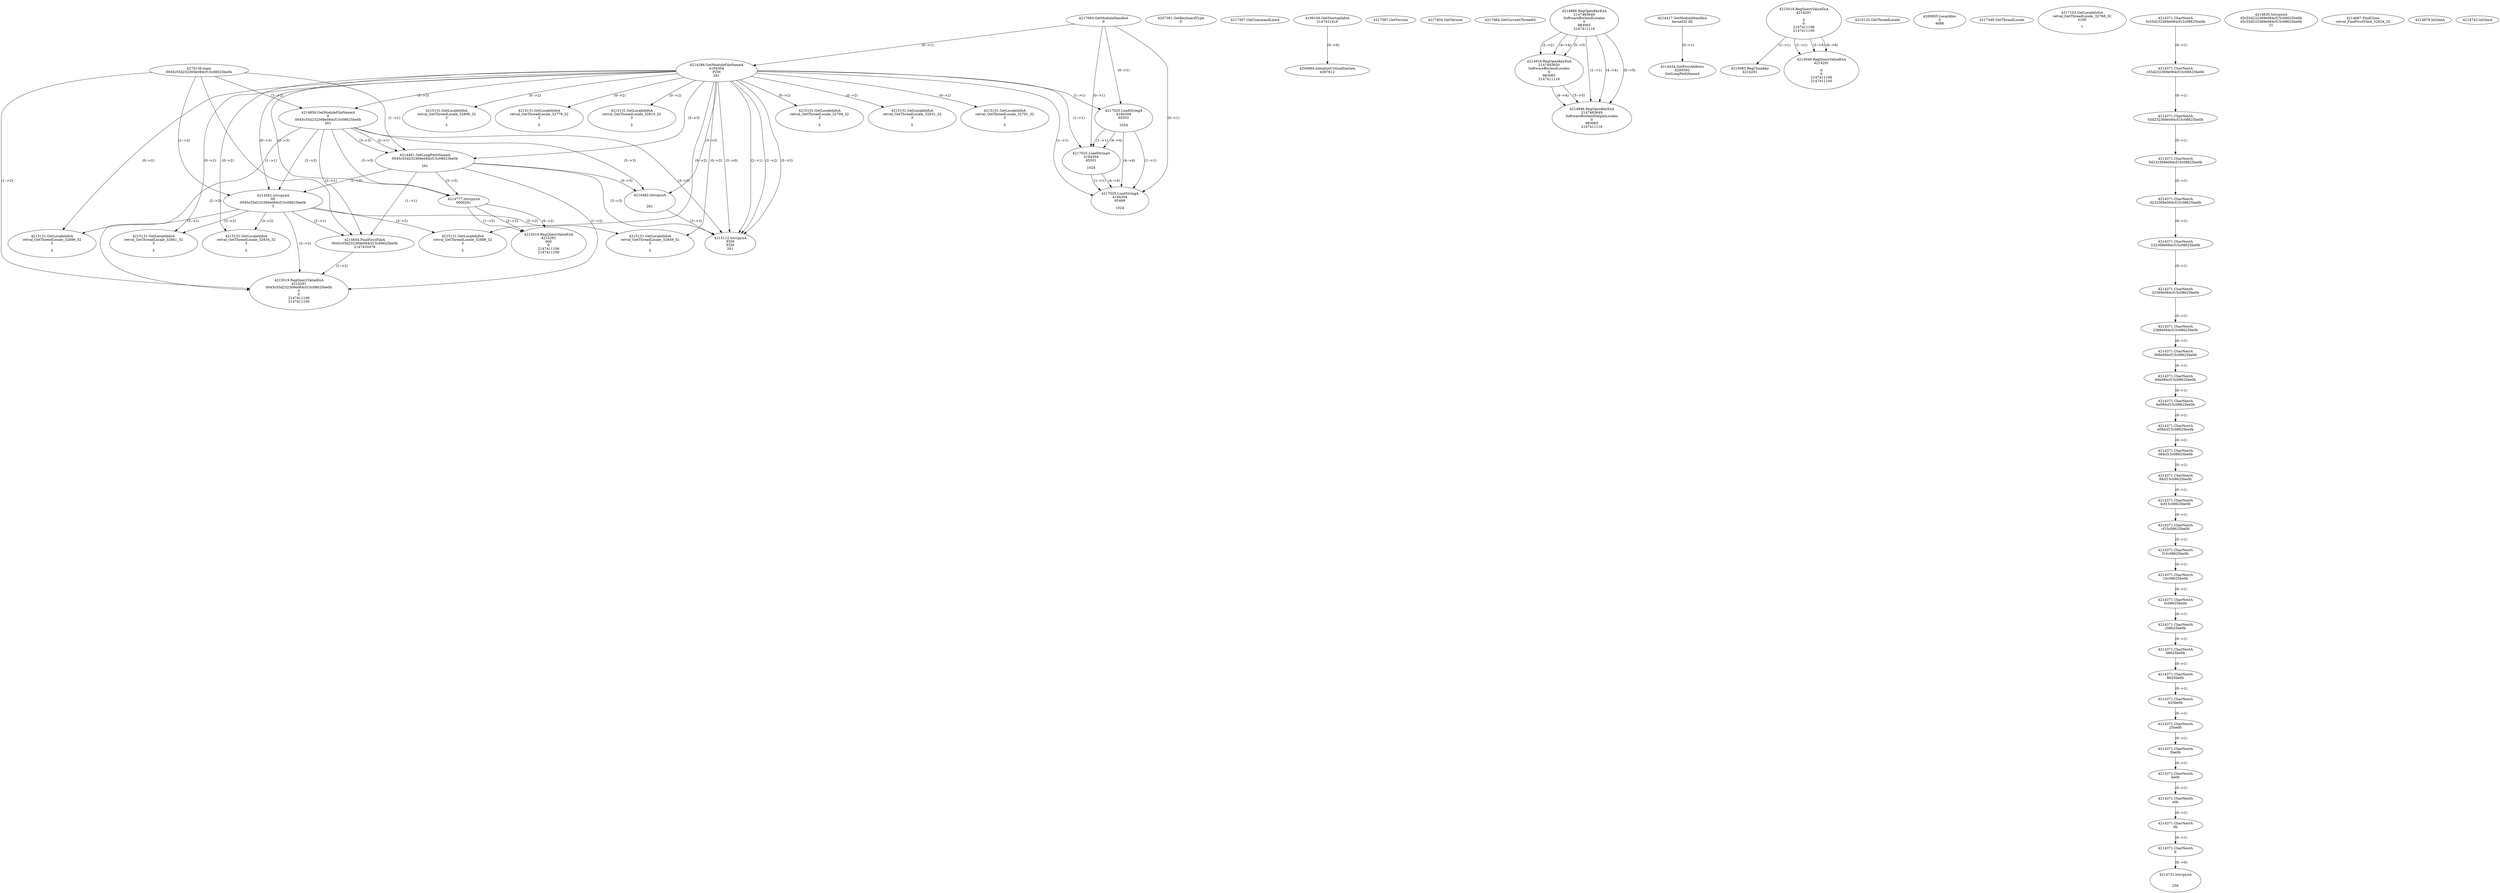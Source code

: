 // Global SCDG with merge call
digraph {
	0 [label="4270136.main
0045c55d232369e084cf15c08625be0b"]
	1 [label="4217684.GetModuleHandleA
0"]
	2 [label="4207361.GetKeyboardType
0"]
	3 [label="4217367.GetCommandLineA
"]
	4 [label="4199106.GetStartupInfoA
2147412416"]
	5 [label="4217387.GetVersion
"]
	6 [label="4217404.GetVersion
"]
	7 [label="4217464.GetCurrentThreadId
"]
	8 [label="4214286.GetModuleFileNameA
4194304
PZM
261"]
	1 -> 8 [label="(0-->1)"]
	9 [label="4214856.GetModuleFileNameA
0
0045c55d232369e084cf15c08625be0b
261"]
	0 -> 9 [label="(1-->2)"]
	8 -> 9 [label="(3-->3)"]
	10 [label="4214886.RegOpenKeyExA
2147483649
Software\Borland\Locales
0
983065
2147411116"]
	11 [label="4214916.RegOpenKeyExA
2147483650
Software\Borland\Locales
0
983065
2147411116"]
	10 -> 11 [label="(2-->2)"]
	10 -> 11 [label="(4-->4)"]
	10 -> 11 [label="(5-->5)"]
	12 [label="4214417.GetModuleHandleA
kernel32.dll"]
	13 [label="4214434.GetProcAddress
6295592
GetLongPathNameA"]
	12 -> 13 [label="(0-->1)"]
	14 [label="4214461.GetLongPathNameA
0045c55d232369e084cf15c08625be0b

261"]
	0 -> 14 [label="(1-->1)"]
	9 -> 14 [label="(2-->1)"]
	8 -> 14 [label="(3-->3)"]
	9 -> 14 [label="(3-->3)"]
	15 [label="4214482.lstrcpynA


261"]
	8 -> 15 [label="(3-->3)"]
	9 -> 15 [label="(3-->3)"]
	14 -> 15 [label="(3-->3)"]
	16 [label="4215019.RegQueryValueExA
4214291

0
0
2147411106
2147411100"]
	17 [label="4215083.RegCloseKey
4214291"]
	16 -> 17 [label="(1-->1)"]
	18 [label="4215112.lstrcpynA
PZM
PZM
261"]
	8 -> 18 [label="(2-->1)"]
	8 -> 18 [label="(2-->2)"]
	8 -> 18 [label="(3-->3)"]
	9 -> 18 [label="(3-->3)"]
	14 -> 18 [label="(3-->3)"]
	15 -> 18 [label="(3-->3)"]
	8 -> 18 [label="(2-->0)"]
	19 [label="4215125.GetThreadLocale
"]
	20 [label="4215131.GetLocaleInfoA
retval_GetThreadLocale_32810_32
3

5"]
	8 -> 20 [label="(0-->2)"]
	21 [label="4217025.LoadStringA
4194304
65502

1024"]
	1 -> 21 [label="(0-->1)"]
	8 -> 21 [label="(1-->1)"]
	22 [label="4217025.LoadStringA
4194304
65501

1024"]
	1 -> 22 [label="(0-->1)"]
	8 -> 22 [label="(1-->1)"]
	21 -> 22 [label="(1-->1)"]
	21 -> 22 [label="(4-->4)"]
	23 [label="4215049.RegQueryValueExA
4214291

0
0
2147411106
2147411100"]
	16 -> 23 [label="(1-->1)"]
	16 -> 23 [label="(5-->5)"]
	16 -> 23 [label="(6-->6)"]
	24 [label="4215131.GetLocaleInfoA
retval_GetThreadLocale_32794_32
3

5"]
	8 -> 24 [label="(0-->2)"]
	25 [label="4217025.LoadStringA
4194304
65499

1024"]
	1 -> 25 [label="(0-->1)"]
	8 -> 25 [label="(1-->1)"]
	21 -> 25 [label="(1-->1)"]
	22 -> 25 [label="(1-->1)"]
	21 -> 25 [label="(4-->4)"]
	22 -> 25 [label="(4-->4)"]
	26 [label="4200894.InitializeCriticalSection
4367812"]
	4 -> 26 [label="(0-->0)"]
	27 [label="4200955.LocalAlloc
0
4088"]
	28 [label="4217449.GetThreadLocale
"]
	29 [label="4217102.GetLocaleInfoA
retval_GetThreadLocale_32768_32
4100

7"]
	30 [label="4214946.RegOpenKeyExA
2147483649
Software\Borland\Delphi\Locales
0
983065
2147411116"]
	10 -> 30 [label="(1-->1)"]
	10 -> 30 [label="(4-->4)"]
	11 -> 30 [label="(4-->4)"]
	10 -> 30 [label="(5-->5)"]
	11 -> 30 [label="(5-->5)"]
	31 [label="4215131.GetLocaleInfoA
retval_GetThreadLocale_32931_32
3

5"]
	8 -> 31 [label="(0-->2)"]
	32 [label="4215131.GetLocaleInfoA
retval_GetThreadLocale_32791_32
3

5"]
	8 -> 32 [label="(0-->2)"]
	33 [label="4214582.lstrcpynA
00
0045c55d232369e084cf15c08625be0b
3"]
	0 -> 33 [label="(1-->2)"]
	9 -> 33 [label="(2-->2)"]
	14 -> 33 [label="(1-->2)"]
	8 -> 33 [label="(0-->3)"]
	34 [label="4214371.CharNextA
5c55d232369e084cf15c08625be0b"]
	35 [label="4214371.CharNextA
c55d232369e084cf15c08625be0b"]
	34 -> 35 [label="(0-->1)"]
	36 [label="4214371.CharNextA
55d232369e084cf15c08625be0b"]
	35 -> 36 [label="(0-->1)"]
	37 [label="4214371.CharNextA
5d232369e084cf15c08625be0b"]
	36 -> 37 [label="(0-->1)"]
	38 [label="4214371.CharNextA
d232369e084cf15c08625be0b"]
	37 -> 38 [label="(0-->1)"]
	39 [label="4214371.CharNextA
232369e084cf15c08625be0b"]
	38 -> 39 [label="(0-->1)"]
	40 [label="4214371.CharNextA
32369e084cf15c08625be0b"]
	39 -> 40 [label="(0-->1)"]
	41 [label="4214371.CharNextA
2369e084cf15c08625be0b"]
	40 -> 41 [label="(0-->1)"]
	42 [label="4214371.CharNextA
369e084cf15c08625be0b"]
	41 -> 42 [label="(0-->1)"]
	43 [label="4214371.CharNextA
69e084cf15c08625be0b"]
	42 -> 43 [label="(0-->1)"]
	44 [label="4214371.CharNextA
9e084cf15c08625be0b"]
	43 -> 44 [label="(0-->1)"]
	45 [label="4214371.CharNextA
e084cf15c08625be0b"]
	44 -> 45 [label="(0-->1)"]
	46 [label="4214371.CharNextA
084cf15c08625be0b"]
	45 -> 46 [label="(0-->1)"]
	47 [label="4214371.CharNextA
84cf15c08625be0b"]
	46 -> 47 [label="(0-->1)"]
	48 [label="4214371.CharNextA
4cf15c08625be0b"]
	47 -> 48 [label="(0-->1)"]
	49 [label="4214371.CharNextA
cf15c08625be0b"]
	48 -> 49 [label="(0-->1)"]
	50 [label="4214371.CharNextA
f15c08625be0b"]
	49 -> 50 [label="(0-->1)"]
	51 [label="4214371.CharNextA
15c08625be0b"]
	50 -> 51 [label="(0-->1)"]
	52 [label="4214371.CharNextA
5c08625be0b"]
	51 -> 52 [label="(0-->1)"]
	53 [label="4214371.CharNextA
c08625be0b"]
	52 -> 53 [label="(0-->1)"]
	54 [label="4214371.CharNextA
08625be0b"]
	53 -> 54 [label="(0-->1)"]
	55 [label="4214371.CharNextA
8625be0b"]
	54 -> 55 [label="(0-->1)"]
	56 [label="4214371.CharNextA
625be0b"]
	55 -> 56 [label="(0-->1)"]
	57 [label="4214371.CharNextA
25be0b"]
	56 -> 57 [label="(0-->1)"]
	58 [label="4214371.CharNextA
5be0b"]
	57 -> 58 [label="(0-->1)"]
	59 [label="4214371.CharNextA
be0b"]
	58 -> 59 [label="(0-->1)"]
	60 [label="4214371.CharNextA
e0b"]
	59 -> 60 [label="(0-->1)"]
	61 [label="4214371.CharNextA
0b"]
	60 -> 61 [label="(0-->1)"]
	62 [label="4214371.CharNextA
b"]
	61 -> 62 [label="(0-->1)"]
	63 [label="4214635.lstrcpynA
45c55d232369e084cf15c08625be0b
45c55d232369e084cf15c08625be0b
31"]
	64 [label="4214654.FindFirstFileA
0045c55d232369e084cf15c08625be0b
2147410478"]
	0 -> 64 [label="(1-->1)"]
	9 -> 64 [label="(2-->1)"]
	14 -> 64 [label="(1-->1)"]
	33 -> 64 [label="(2-->1)"]
	65 [label="4214667.FindClose
retval_FindFirstFileA_32824_32"]
	66 [label="4214679.lstrlenA
"]
	67 [label="4214731.lstrcpynA


258"]
	62 -> 67 [label="(0-->0)"]
	68 [label="4214743.lstrlenA
"]
	69 [label="4214777.lstrcpynA
00\
00\
261"]
	8 -> 69 [label="(3-->3)"]
	9 -> 69 [label="(3-->3)"]
	14 -> 69 [label="(3-->3)"]
	70 [label="4215019.RegQueryValueExA
4214291
00\
0
0
2147411106
2147411100"]
	69 -> 70 [label="(1-->2)"]
	69 -> 70 [label="(2-->2)"]
	69 -> 70 [label="(0-->2)"]
	71 [label="4215131.GetLocaleInfoA
retval_GetThreadLocale_32886_32
3

5"]
	8 -> 71 [label="(0-->2)"]
	33 -> 71 [label="(3-->2)"]
	72 [label="4215131.GetLocaleInfoA
retval_GetThreadLocale_32806_32
3

5"]
	8 -> 72 [label="(0-->2)"]
	73 [label="4215019.RegQueryValueExA
4214291
0045c55d232369e084cf15c08625be0b
0
0
2147411106
2147411100"]
	0 -> 73 [label="(1-->2)"]
	9 -> 73 [label="(2-->2)"]
	14 -> 73 [label="(1-->2)"]
	33 -> 73 [label="(2-->2)"]
	64 -> 73 [label="(1-->2)"]
	74 [label="4215131.GetLocaleInfoA
retval_GetThreadLocale_32841_32
3

5"]
	8 -> 74 [label="(0-->2)"]
	33 -> 74 [label="(3-->2)"]
	75 [label="4215131.GetLocaleInfoA
retval_GetThreadLocale_32778_32
3

5"]
	8 -> 75 [label="(0-->2)"]
	76 [label="4215131.GetLocaleInfoA
retval_GetThreadLocale_32834_32
3

5"]
	8 -> 76 [label="(0-->2)"]
	33 -> 76 [label="(3-->2)"]
	77 [label="4215131.GetLocaleInfoA
retval_GetThreadLocale_32849_32
3

5"]
	8 -> 77 [label="(0-->2)"]
	33 -> 77 [label="(3-->2)"]
	78 [label="4215131.GetLocaleInfoA
retval_GetThreadLocale_32888_32
3

5"]
	8 -> 78 [label="(0-->2)"]
	33 -> 78 [label="(3-->2)"]
}
